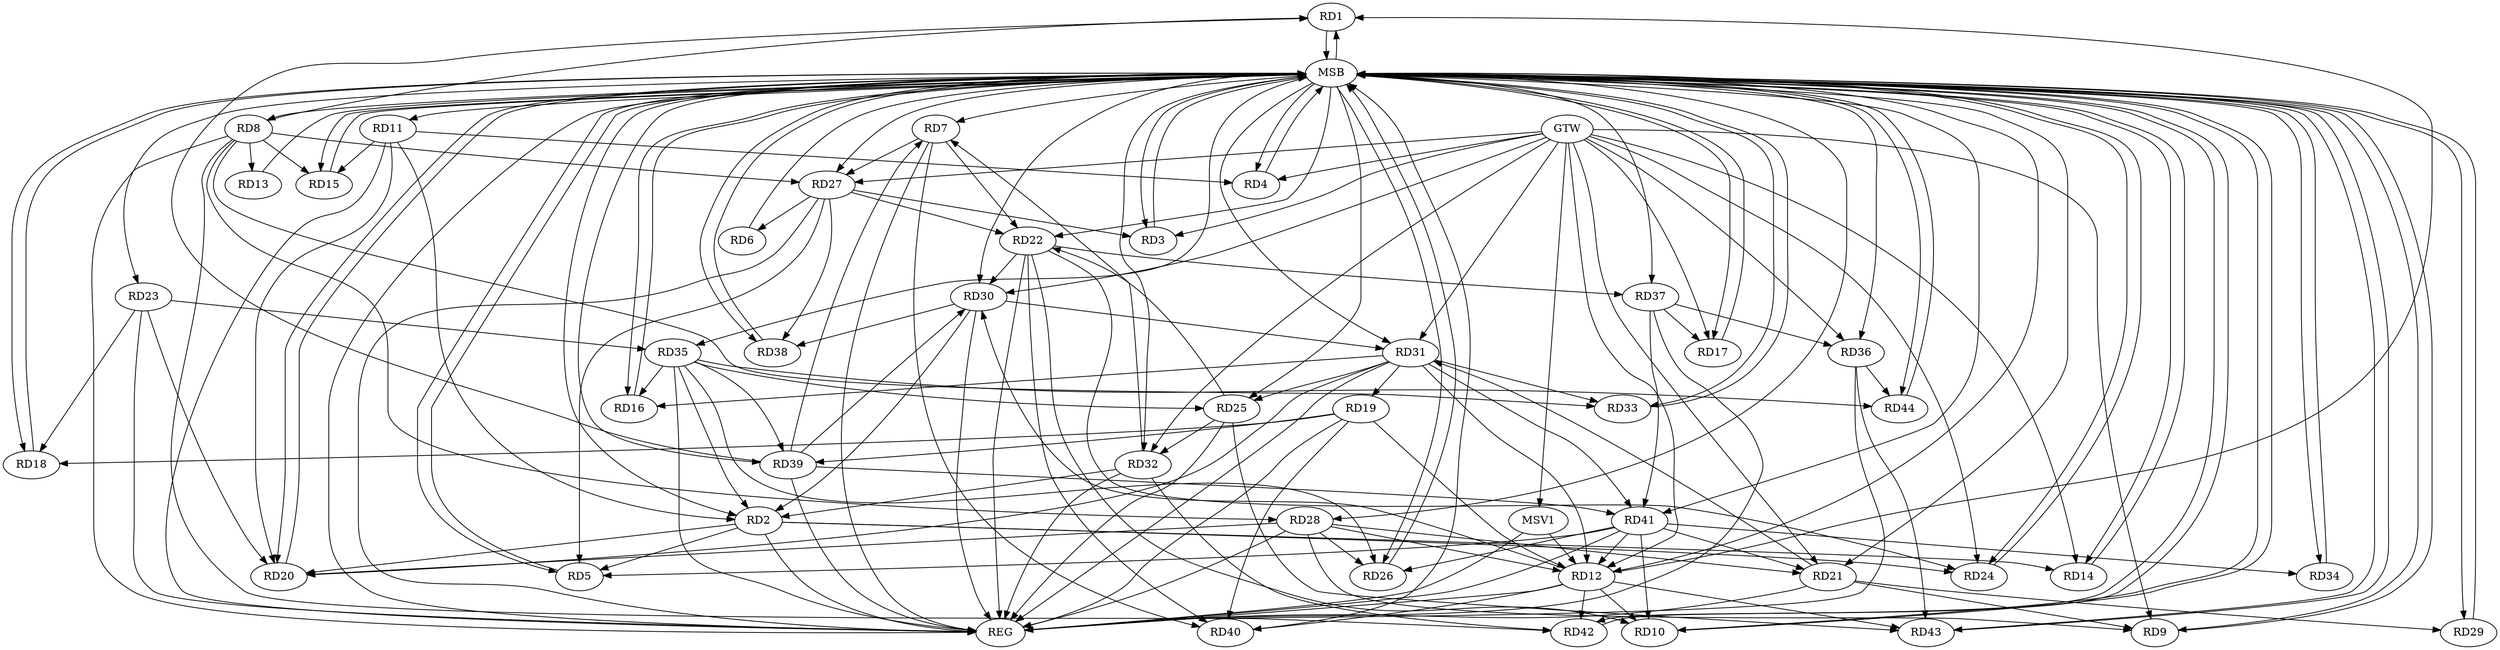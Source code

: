 strict digraph G {
  RD1 [ label="RD1" ];
  RD2 [ label="RD2" ];
  RD3 [ label="RD3" ];
  RD4 [ label="RD4" ];
  RD5 [ label="RD5" ];
  RD6 [ label="RD6" ];
  RD7 [ label="RD7" ];
  RD8 [ label="RD8" ];
  RD9 [ label="RD9" ];
  RD10 [ label="RD10" ];
  RD11 [ label="RD11" ];
  RD12 [ label="RD12" ];
  RD13 [ label="RD13" ];
  RD14 [ label="RD14" ];
  RD15 [ label="RD15" ];
  RD16 [ label="RD16" ];
  RD17 [ label="RD17" ];
  RD18 [ label="RD18" ];
  RD19 [ label="RD19" ];
  RD20 [ label="RD20" ];
  RD21 [ label="RD21" ];
  RD22 [ label="RD22" ];
  RD23 [ label="RD23" ];
  RD24 [ label="RD24" ];
  RD25 [ label="RD25" ];
  RD26 [ label="RD26" ];
  RD27 [ label="RD27" ];
  RD28 [ label="RD28" ];
  RD29 [ label="RD29" ];
  RD30 [ label="RD30" ];
  RD31 [ label="RD31" ];
  RD32 [ label="RD32" ];
  RD33 [ label="RD33" ];
  RD34 [ label="RD34" ];
  RD35 [ label="RD35" ];
  RD36 [ label="RD36" ];
  RD37 [ label="RD37" ];
  RD38 [ label="RD38" ];
  RD39 [ label="RD39" ];
  RD40 [ label="RD40" ];
  RD41 [ label="RD41" ];
  RD42 [ label="RD42" ];
  RD43 [ label="RD43" ];
  RD44 [ label="RD44" ];
  GTW [ label="GTW" ];
  REG [ label="REG" ];
  MSB [ label="MSB" ];
  MSV1 [ label="MSV1" ];
  RD8 -> RD1;
  RD12 -> RD1;
  RD39 -> RD1;
  RD2 -> RD5;
  RD11 -> RD2;
  RD2 -> RD14;
  RD2 -> RD20;
  RD2 -> RD24;
  RD30 -> RD2;
  RD32 -> RD2;
  RD35 -> RD2;
  RD27 -> RD3;
  RD11 -> RD4;
  RD27 -> RD5;
  RD41 -> RD5;
  RD27 -> RD6;
  RD7 -> RD22;
  RD7 -> RD27;
  RD32 -> RD7;
  RD39 -> RD7;
  RD7 -> RD40;
  RD8 -> RD13;
  RD8 -> RD15;
  RD8 -> RD27;
  RD8 -> RD28;
  RD8 -> RD33;
  RD8 -> RD42;
  RD21 -> RD9;
  RD28 -> RD9;
  RD12 -> RD10;
  RD22 -> RD10;
  RD41 -> RD10;
  RD11 -> RD15;
  RD11 -> RD20;
  RD19 -> RD12;
  RD28 -> RD12;
  RD12 -> RD30;
  RD31 -> RD12;
  RD12 -> RD40;
  RD41 -> RD12;
  RD12 -> RD42;
  RD12 -> RD43;
  RD31 -> RD16;
  RD35 -> RD16;
  RD37 -> RD17;
  RD19 -> RD18;
  RD23 -> RD18;
  RD31 -> RD19;
  RD19 -> RD39;
  RD19 -> RD40;
  RD23 -> RD20;
  RD28 -> RD20;
  RD31 -> RD20;
  RD28 -> RD21;
  RD21 -> RD29;
  RD21 -> RD31;
  RD41 -> RD21;
  RD22 -> RD24;
  RD25 -> RD22;
  RD27 -> RD22;
  RD22 -> RD30;
  RD22 -> RD37;
  RD22 -> RD40;
  RD23 -> RD35;
  RD31 -> RD25;
  RD25 -> RD32;
  RD35 -> RD25;
  RD25 -> RD43;
  RD28 -> RD26;
  RD35 -> RD26;
  RD41 -> RD26;
  RD27 -> RD38;
  RD30 -> RD31;
  RD30 -> RD38;
  RD39 -> RD30;
  RD31 -> RD33;
  RD31 -> RD41;
  RD32 -> RD42;
  RD41 -> RD34;
  RD35 -> RD39;
  RD35 -> RD44;
  RD37 -> RD36;
  RD36 -> RD43;
  RD36 -> RD44;
  RD37 -> RD41;
  RD39 -> RD41;
  GTW -> RD36;
  GTW -> RD4;
  GTW -> RD14;
  GTW -> RD21;
  GTW -> RD31;
  GTW -> RD9;
  GTW -> RD27;
  GTW -> RD12;
  GTW -> RD32;
  GTW -> RD17;
  GTW -> RD24;
  GTW -> RD3;
  GTW -> RD30;
  RD2 -> REG;
  RD7 -> REG;
  RD8 -> REG;
  RD11 -> REG;
  RD12 -> REG;
  RD19 -> REG;
  RD21 -> REG;
  RD22 -> REG;
  RD23 -> REG;
  RD25 -> REG;
  RD27 -> REG;
  RD28 -> REG;
  RD30 -> REG;
  RD31 -> REG;
  RD32 -> REG;
  RD35 -> REG;
  RD36 -> REG;
  RD37 -> REG;
  RD39 -> REG;
  RD41 -> REG;
  RD1 -> MSB;
  MSB -> RD2;
  MSB -> RD16;
  MSB -> RD18;
  MSB -> RD21;
  MSB -> RD28;
  MSB -> RD33;
  MSB -> RD41;
  MSB -> RD43;
  MSB -> REG;
  RD3 -> MSB;
  MSB -> RD10;
  MSB -> RD17;
  MSB -> RD30;
  RD4 -> MSB;
  MSB -> RD24;
  MSB -> RD42;
  RD5 -> MSB;
  MSB -> RD29;
  RD6 -> MSB;
  MSB -> RD5;
  RD9 -> MSB;
  MSB -> RD15;
  MSB -> RD20;
  RD10 -> MSB;
  MSB -> RD12;
  RD13 -> MSB;
  MSB -> RD25;
  MSB -> RD34;
  MSB -> RD37;
  MSB -> RD38;
  RD14 -> MSB;
  MSB -> RD4;
  MSB -> RD23;
  MSB -> RD35;
  RD15 -> MSB;
  MSB -> RD31;
  MSB -> RD39;
  RD16 -> MSB;
  RD17 -> MSB;
  MSB -> RD1;
  MSB -> RD9;
  MSB -> RD22;
  MSB -> RD32;
  RD18 -> MSB;
  RD20 -> MSB;
  MSB -> RD8;
  RD24 -> MSB;
  MSB -> RD14;
  MSB -> RD36;
  RD26 -> MSB;
  RD29 -> MSB;
  RD33 -> MSB;
  RD34 -> MSB;
  MSB -> RD3;
  RD38 -> MSB;
  RD40 -> MSB;
  MSB -> RD11;
  MSB -> RD44;
  RD42 -> MSB;
  MSB -> RD7;
  MSB -> RD26;
  RD43 -> MSB;
  MSB -> RD27;
  RD44 -> MSB;
  MSV1 -> RD12;
  GTW -> MSV1;
  MSV1 -> REG;
}
